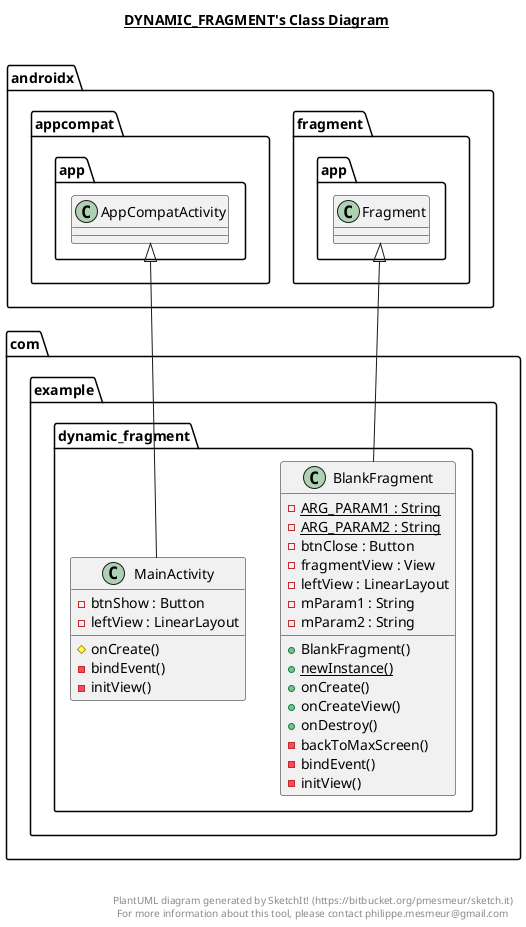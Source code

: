 @startuml

title __DYNAMIC_FRAGMENT's Class Diagram__\n

  namespace com.example.dynamic_fragment {
    class com.example.dynamic_fragment.BlankFragment {
        {static} - ARG_PARAM1 : String
        {static} - ARG_PARAM2 : String
        - btnClose : Button
        - fragmentView : View
        - leftView : LinearLayout
        - mParam1 : String
        - mParam2 : String
        + BlankFragment()
        {static} + newInstance()
        + onCreate()
        + onCreateView()
        + onDestroy()
        - backToMaxScreen()
        - bindEvent()
        - initView()
    }
  }
  

  namespace com.example.dynamic_fragment {
    class com.example.dynamic_fragment.MainActivity {
        - btnShow : Button
        - leftView : LinearLayout
        # onCreate()
        - bindEvent()
        - initView()
    }
  }
  

  com.example.dynamic_fragment.BlankFragment -up-|> androidx.fragment.app.Fragment
  com.example.dynamic_fragment.MainActivity -up-|> androidx.appcompat.app.AppCompatActivity


right footer


PlantUML diagram generated by SketchIt! (https://bitbucket.org/pmesmeur/sketch.it)
For more information about this tool, please contact philippe.mesmeur@gmail.com
endfooter

@enduml
